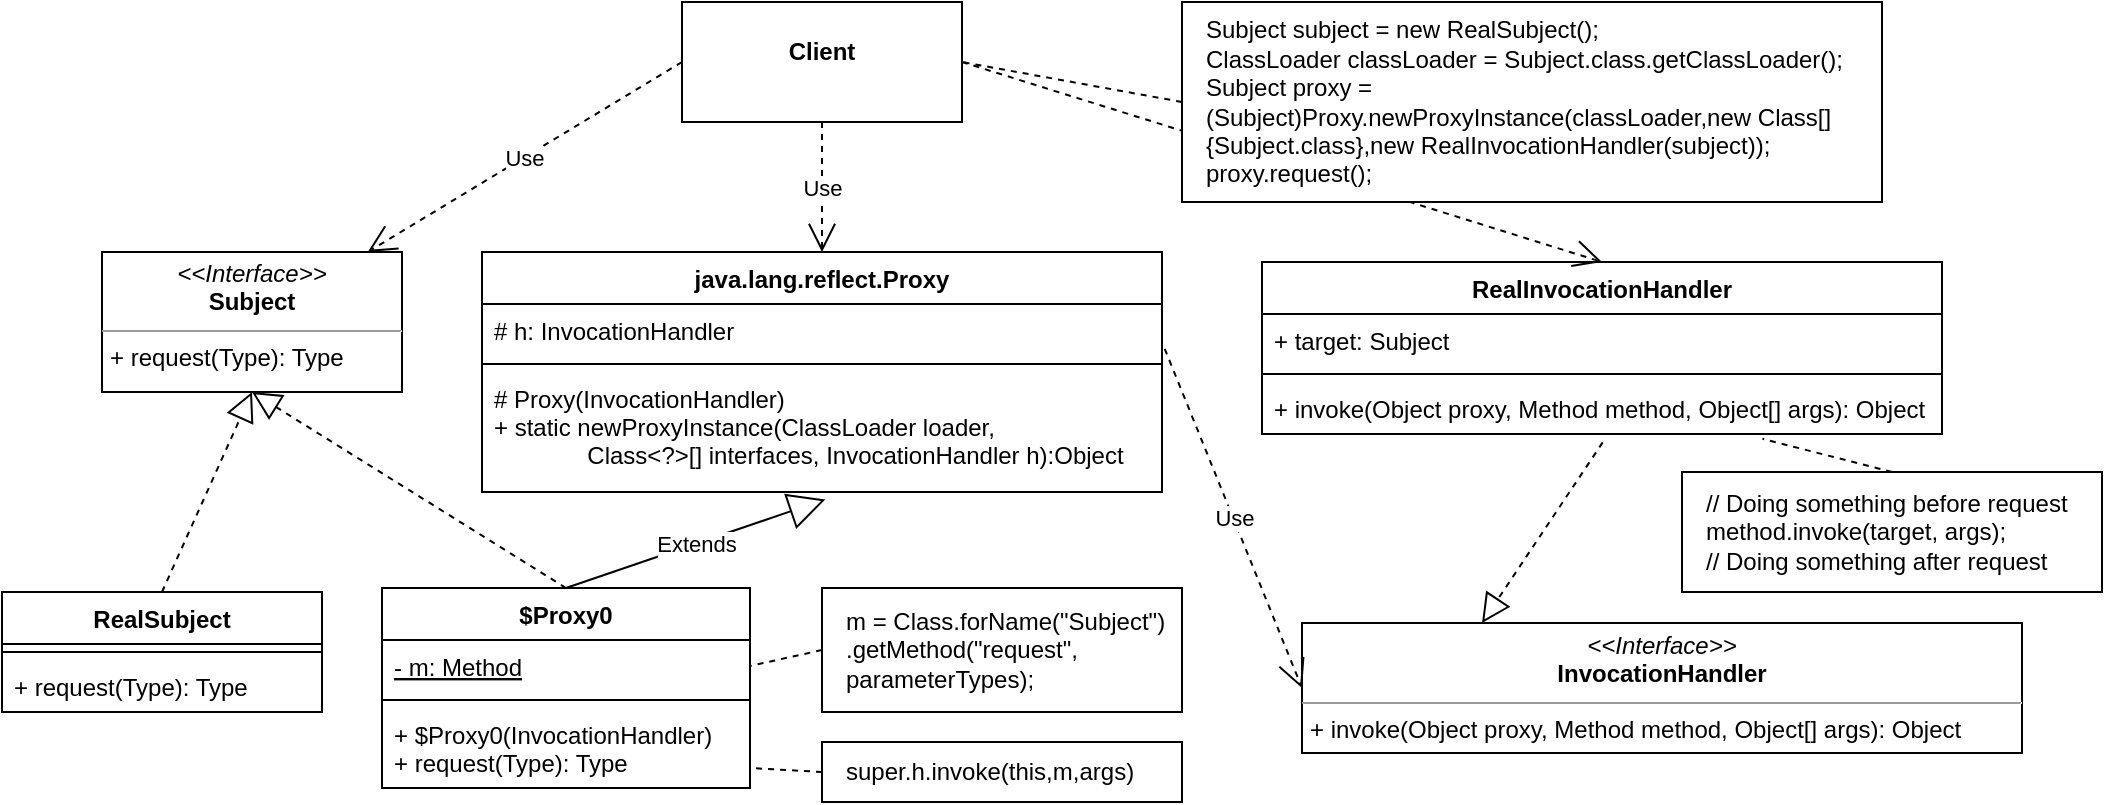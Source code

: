 <mxfile version="13.9.9" type="device"><diagram id="C5RBs43oDa-KdzZeNtuy" name="Page-1"><mxGraphModel dx="1038" dy="607" grid="1" gridSize="10" guides="1" tooltips="1" connect="1" arrows="1" fold="1" page="1" pageScale="1" pageWidth="827" pageHeight="1169" math="0" shadow="0"><root><mxCell id="WIyWlLk6GJQsqaUBKTNV-0"/><mxCell id="WIyWlLk6GJQsqaUBKTNV-1" parent="WIyWlLk6GJQsqaUBKTNV-0"/><mxCell id="XLnNH2dgwt9vYhdY8QGx-0" value="&lt;p style=&quot;margin: 0px ; margin-top: 4px ; text-align: center&quot;&gt;&lt;i&gt;&amp;lt;&amp;lt;Interface&amp;gt;&amp;gt;&lt;/i&gt;&lt;br&gt;&lt;b&gt;Subject&lt;/b&gt;&lt;/p&gt;&lt;hr size=&quot;1&quot;&gt;&lt;p style=&quot;margin: 0px ; margin-left: 4px&quot;&gt;&lt;/p&gt;&lt;p style=&quot;margin: 0px ; margin-left: 4px&quot;&gt;+ request(Type): Type&lt;br&gt;&lt;br&gt;&lt;/p&gt;" style="verticalAlign=top;align=left;overflow=fill;fontSize=12;fontFamily=Helvetica;html=1;" parent="WIyWlLk6GJQsqaUBKTNV-1" vertex="1"><mxGeometry x="150" y="155" width="150" height="70" as="geometry"/></mxCell><mxCell id="XLnNH2dgwt9vYhdY8QGx-1" value="RealSubject" style="swimlane;fontStyle=1;align=center;verticalAlign=top;childLayout=stackLayout;horizontal=1;startSize=26;horizontalStack=0;resizeParent=1;resizeParentMax=0;resizeLast=0;collapsible=1;marginBottom=0;" parent="WIyWlLk6GJQsqaUBKTNV-1" vertex="1"><mxGeometry x="100" y="325" width="160" height="60" as="geometry"/></mxCell><mxCell id="XLnNH2dgwt9vYhdY8QGx-2" value="" style="line;strokeWidth=1;fillColor=none;align=left;verticalAlign=middle;spacingTop=-1;spacingLeft=3;spacingRight=3;rotatable=0;labelPosition=right;points=[];portConstraint=eastwest;" parent="XLnNH2dgwt9vYhdY8QGx-1" vertex="1"><mxGeometry y="26" width="160" height="8" as="geometry"/></mxCell><mxCell id="XLnNH2dgwt9vYhdY8QGx-3" value="+ request(Type): Type" style="text;strokeColor=none;fillColor=none;align=left;verticalAlign=top;spacingLeft=4;spacingRight=4;overflow=hidden;rotatable=0;points=[[0,0.5],[1,0.5]];portConstraint=eastwest;" parent="XLnNH2dgwt9vYhdY8QGx-1" vertex="1"><mxGeometry y="34" width="160" height="26" as="geometry"/></mxCell><mxCell id="XLnNH2dgwt9vYhdY8QGx-4" value="$Proxy0" style="swimlane;fontStyle=1;align=center;verticalAlign=top;childLayout=stackLayout;horizontal=1;startSize=26;horizontalStack=0;resizeParent=1;resizeParentMax=0;resizeLast=0;collapsible=1;marginBottom=0;" parent="WIyWlLk6GJQsqaUBKTNV-1" vertex="1"><mxGeometry x="290" y="323" width="184" height="100" as="geometry"/></mxCell><mxCell id="XLnNH2dgwt9vYhdY8QGx-5" value="- m: Method" style="text;strokeColor=none;fillColor=none;align=left;verticalAlign=top;spacingLeft=4;spacingRight=4;overflow=hidden;rotatable=0;points=[[0,0.5],[1,0.5]];portConstraint=eastwest;fontStyle=4" parent="XLnNH2dgwt9vYhdY8QGx-4" vertex="1"><mxGeometry y="26" width="184" height="26" as="geometry"/></mxCell><mxCell id="XLnNH2dgwt9vYhdY8QGx-6" value="" style="line;strokeWidth=1;fillColor=none;align=left;verticalAlign=middle;spacingTop=-1;spacingLeft=3;spacingRight=3;rotatable=0;labelPosition=right;points=[];portConstraint=eastwest;" parent="XLnNH2dgwt9vYhdY8QGx-4" vertex="1"><mxGeometry y="52" width="184" height="8" as="geometry"/></mxCell><mxCell id="XLnNH2dgwt9vYhdY8QGx-7" value="+ $Proxy0(InvocationHandler)&#10;+ request(Type): Type" style="text;strokeColor=none;fillColor=none;align=left;verticalAlign=top;spacingLeft=4;spacingRight=4;overflow=hidden;rotatable=0;points=[[0,0.5],[1,0.5]];portConstraint=eastwest;" parent="XLnNH2dgwt9vYhdY8QGx-4" vertex="1"><mxGeometry y="60" width="184" height="40" as="geometry"/></mxCell><mxCell id="XLnNH2dgwt9vYhdY8QGx-8" value="" style="endArrow=block;dashed=1;endFill=0;endSize=12;html=1;entryX=0.5;entryY=1;entryDx=0;entryDy=0;exitX=0.5;exitY=0;exitDx=0;exitDy=0;" parent="WIyWlLk6GJQsqaUBKTNV-1" source="XLnNH2dgwt9vYhdY8QGx-1" target="XLnNH2dgwt9vYhdY8QGx-0" edge="1"><mxGeometry width="160" relative="1" as="geometry"><mxPoint x="306" y="410" as="sourcePoint"/><mxPoint x="466" y="410" as="targetPoint"/></mxGeometry></mxCell><mxCell id="XLnNH2dgwt9vYhdY8QGx-9" value="" style="endArrow=block;dashed=1;endFill=0;endSize=12;html=1;entryX=0.5;entryY=1;entryDx=0;entryDy=0;exitX=0.5;exitY=0;exitDx=0;exitDy=0;" parent="WIyWlLk6GJQsqaUBKTNV-1" source="XLnNH2dgwt9vYhdY8QGx-4" target="XLnNH2dgwt9vYhdY8QGx-0" edge="1"><mxGeometry width="160" relative="1" as="geometry"><mxPoint x="136" y="340" as="sourcePoint"/><mxPoint x="281" y="240" as="targetPoint"/></mxGeometry></mxCell><mxCell id="XLnNH2dgwt9vYhdY8QGx-17" value="&lt;p style=&quot;margin: 0px ; margin-top: 4px ; text-align: center&quot;&gt;&lt;br&gt;&lt;b&gt;Client&lt;/b&gt;&lt;/p&gt;" style="verticalAlign=top;align=left;overflow=fill;fontSize=12;fontFamily=Helvetica;html=1;" parent="WIyWlLk6GJQsqaUBKTNV-1" vertex="1"><mxGeometry x="440" y="30" width="140" height="60" as="geometry"/></mxCell><mxCell id="XLnNH2dgwt9vYhdY8QGx-18" value="Use" style="endArrow=open;endSize=12;dashed=1;html=1;exitX=0;exitY=0.5;exitDx=0;exitDy=0;" parent="WIyWlLk6GJQsqaUBKTNV-1" source="XLnNH2dgwt9vYhdY8QGx-17" target="XLnNH2dgwt9vYhdY8QGx-0" edge="1"><mxGeometry width="160" relative="1" as="geometry"><mxPoint x="306" y="420" as="sourcePoint"/><mxPoint x="466" y="420" as="targetPoint"/></mxGeometry></mxCell><mxCell id="XLnNH2dgwt9vYhdY8QGx-22" value="java.lang.reflect.Proxy" style="swimlane;fontStyle=1;align=center;verticalAlign=top;childLayout=stackLayout;horizontal=1;startSize=26;horizontalStack=0;resizeParent=1;resizeParentMax=0;resizeLast=0;collapsible=1;marginBottom=0;" parent="WIyWlLk6GJQsqaUBKTNV-1" vertex="1"><mxGeometry x="340" y="155" width="340" height="120" as="geometry"/></mxCell><mxCell id="XLnNH2dgwt9vYhdY8QGx-23" value="# h: InvocationHandler" style="text;strokeColor=none;fillColor=none;align=left;verticalAlign=top;spacingLeft=4;spacingRight=4;overflow=hidden;rotatable=0;points=[[0,0.5],[1,0.5]];portConstraint=eastwest;" parent="XLnNH2dgwt9vYhdY8QGx-22" vertex="1"><mxGeometry y="26" width="340" height="26" as="geometry"/></mxCell><mxCell id="XLnNH2dgwt9vYhdY8QGx-24" value="" style="line;strokeWidth=1;fillColor=none;align=left;verticalAlign=middle;spacingTop=-1;spacingLeft=3;spacingRight=3;rotatable=0;labelPosition=right;points=[];portConstraint=eastwest;" parent="XLnNH2dgwt9vYhdY8QGx-22" vertex="1"><mxGeometry y="52" width="340" height="8" as="geometry"/></mxCell><mxCell id="XLnNH2dgwt9vYhdY8QGx-25" value="# Proxy(InvocationHandler)&#10;+ static newProxyInstance(ClassLoader loader, &#10;              Class&lt;?&gt;[] interfaces, InvocationHandler h):Object" style="text;strokeColor=none;fillColor=none;align=left;verticalAlign=top;spacingLeft=4;spacingRight=4;overflow=hidden;rotatable=0;points=[[0,0.5],[1,0.5]];portConstraint=eastwest;fontStyle=0" parent="XLnNH2dgwt9vYhdY8QGx-22" vertex="1"><mxGeometry y="60" width="340" height="60" as="geometry"/></mxCell><mxCell id="XLnNH2dgwt9vYhdY8QGx-26" value="Extends" style="endArrow=block;endSize=16;endFill=0;html=1;exitX=0.5;exitY=0;exitDx=0;exitDy=0;entryX=0.505;entryY=1.062;entryDx=0;entryDy=0;entryPerimeter=0;" parent="WIyWlLk6GJQsqaUBKTNV-1" source="XLnNH2dgwt9vYhdY8QGx-4" target="XLnNH2dgwt9vYhdY8QGx-25" edge="1"><mxGeometry width="160" relative="1" as="geometry"><mxPoint x="330" y="220" as="sourcePoint"/><mxPoint x="520" y="340" as="targetPoint"/></mxGeometry></mxCell><mxCell id="XLnNH2dgwt9vYhdY8QGx-27" value="&lt;p style=&quot;margin: 0px ; margin-top: 4px ; text-align: center&quot;&gt;&lt;i&gt;&amp;lt;&amp;lt;Interface&amp;gt;&amp;gt;&lt;/i&gt;&lt;br&gt;&lt;b&gt;InvocationHandler&lt;/b&gt;&lt;br&gt;&lt;/p&gt;&lt;hr size=&quot;1&quot;&gt;&lt;p style=&quot;margin: 0px ; margin-left: 4px&quot;&gt;&lt;/p&gt;&lt;p style=&quot;margin: 0px ; margin-left: 4px&quot;&gt;+ invoke(Object proxy, Method method, Object[] args): Object&lt;br&gt;&lt;/p&gt;" style="verticalAlign=top;align=left;overflow=fill;fontSize=12;fontFamily=Helvetica;html=1;" parent="WIyWlLk6GJQsqaUBKTNV-1" vertex="1"><mxGeometry x="750" y="340.5" width="360" height="65" as="geometry"/></mxCell><mxCell id="XLnNH2dgwt9vYhdY8QGx-28" value="RealInvocationHandler" style="swimlane;fontStyle=1;align=center;verticalAlign=top;childLayout=stackLayout;horizontal=1;startSize=26;horizontalStack=0;resizeParent=1;resizeParentMax=0;resizeLast=0;collapsible=1;marginBottom=0;" parent="WIyWlLk6GJQsqaUBKTNV-1" vertex="1"><mxGeometry x="730" y="160" width="340" height="86" as="geometry"/></mxCell><mxCell id="XLnNH2dgwt9vYhdY8QGx-29" value="+ target: Subject" style="text;strokeColor=none;fillColor=none;align=left;verticalAlign=top;spacingLeft=4;spacingRight=4;overflow=hidden;rotatable=0;points=[[0,0.5],[1,0.5]];portConstraint=eastwest;" parent="XLnNH2dgwt9vYhdY8QGx-28" vertex="1"><mxGeometry y="26" width="340" height="26" as="geometry"/></mxCell><mxCell id="XLnNH2dgwt9vYhdY8QGx-30" value="" style="line;strokeWidth=1;fillColor=none;align=left;verticalAlign=middle;spacingTop=-1;spacingLeft=3;spacingRight=3;rotatable=0;labelPosition=right;points=[];portConstraint=eastwest;" parent="XLnNH2dgwt9vYhdY8QGx-28" vertex="1"><mxGeometry y="52" width="340" height="8" as="geometry"/></mxCell><mxCell id="XLnNH2dgwt9vYhdY8QGx-31" value="+ invoke(Object proxy, Method method, Object[] args): Object" style="text;strokeColor=none;fillColor=none;align=left;verticalAlign=top;spacingLeft=4;spacingRight=4;overflow=hidden;rotatable=0;points=[[0,0.5],[1,0.5]];portConstraint=eastwest;" parent="XLnNH2dgwt9vYhdY8QGx-28" vertex="1"><mxGeometry y="60" width="340" height="26" as="geometry"/></mxCell><mxCell id="med0gYIQpAsOPucPo25u-0" value="&lt;div&gt;super.h.invoke(this,m,args)&lt;/div&gt;" style="rounded=0;whiteSpace=wrap;html=1;align=left;spacingLeft=10;" vertex="1" parent="WIyWlLk6GJQsqaUBKTNV-1"><mxGeometry x="510" y="400" width="180" height="30" as="geometry"/></mxCell><mxCell id="med0gYIQpAsOPucPo25u-1" value="" style="endArrow=none;dashed=1;html=1;exitX=0;exitY=0.5;exitDx=0;exitDy=0;entryX=1.002;entryY=0.75;entryDx=0;entryDy=0;entryPerimeter=0;" edge="1" parent="WIyWlLk6GJQsqaUBKTNV-1" source="med0gYIQpAsOPucPo25u-0" target="XLnNH2dgwt9vYhdY8QGx-7"><mxGeometry width="50" height="50" relative="1" as="geometry"><mxPoint x="500" y="340" as="sourcePoint"/><mxPoint x="480" y="416" as="targetPoint"/></mxGeometry></mxCell><mxCell id="med0gYIQpAsOPucPo25u-2" value="&lt;div&gt;m = Class.forName(&quot;Subject&quot;)&lt;/div&gt;&lt;div&gt;.getMethod(&quot;request&quot;, parameterTypes);&lt;/div&gt;" style="rounded=0;whiteSpace=wrap;html=1;align=left;spacingLeft=10;" vertex="1" parent="WIyWlLk6GJQsqaUBKTNV-1"><mxGeometry x="510" y="323" width="180" height="62" as="geometry"/></mxCell><mxCell id="med0gYIQpAsOPucPo25u-3" value="" style="endArrow=none;dashed=1;html=1;entryX=1;entryY=0.5;entryDx=0;entryDy=0;exitX=0;exitY=0.5;exitDx=0;exitDy=0;" edge="1" parent="WIyWlLk6GJQsqaUBKTNV-1" source="med0gYIQpAsOPucPo25u-2" target="XLnNH2dgwt9vYhdY8QGx-5"><mxGeometry width="50" height="50" relative="1" as="geometry"><mxPoint x="500" y="320" as="sourcePoint"/><mxPoint x="550" y="270" as="targetPoint"/></mxGeometry></mxCell><mxCell id="med0gYIQpAsOPucPo25u-4" value="" style="endArrow=block;dashed=1;endFill=0;endSize=12;html=1;entryX=0.25;entryY=0;entryDx=0;entryDy=0;exitX=0.501;exitY=1.162;exitDx=0;exitDy=0;exitPerimeter=0;" edge="1" parent="WIyWlLk6GJQsqaUBKTNV-1" source="XLnNH2dgwt9vYhdY8QGx-31" target="XLnNH2dgwt9vYhdY8QGx-27"><mxGeometry width="160" relative="1" as="geometry"><mxPoint x="440" y="300" as="sourcePoint"/><mxPoint x="600" y="300" as="targetPoint"/></mxGeometry></mxCell><mxCell id="med0gYIQpAsOPucPo25u-6" value="Use" style="endArrow=open;endSize=12;dashed=1;html=1;exitX=1.004;exitY=0.862;exitDx=0;exitDy=0;exitPerimeter=0;entryX=0;entryY=0.5;entryDx=0;entryDy=0;" edge="1" parent="WIyWlLk6GJQsqaUBKTNV-1" source="XLnNH2dgwt9vYhdY8QGx-23" target="XLnNH2dgwt9vYhdY8QGx-27"><mxGeometry width="160" relative="1" as="geometry"><mxPoint x="820" y="300" as="sourcePoint"/><mxPoint x="980" y="300" as="targetPoint"/></mxGeometry></mxCell><mxCell id="med0gYIQpAsOPucPo25u-7" value="Use" style="endArrow=open;endSize=12;dashed=1;html=1;exitX=0.5;exitY=1;exitDx=0;exitDy=0;" edge="1" parent="WIyWlLk6GJQsqaUBKTNV-1" source="XLnNH2dgwt9vYhdY8QGx-17" target="XLnNH2dgwt9vYhdY8QGx-22"><mxGeometry width="160" relative="1" as="geometry"><mxPoint x="450" y="70" as="sourcePoint"/><mxPoint x="292.885" y="165" as="targetPoint"/></mxGeometry></mxCell><mxCell id="med0gYIQpAsOPucPo25u-8" value="Use" style="endArrow=open;endSize=12;dashed=1;html=1;exitX=1;exitY=0.5;exitDx=0;exitDy=0;entryX=0.5;entryY=0;entryDx=0;entryDy=0;" edge="1" parent="WIyWlLk6GJQsqaUBKTNV-1" source="XLnNH2dgwt9vYhdY8QGx-17" target="XLnNH2dgwt9vYhdY8QGx-28"><mxGeometry width="160" relative="1" as="geometry"><mxPoint x="520" y="100" as="sourcePoint"/><mxPoint x="520" y="165" as="targetPoint"/></mxGeometry></mxCell><mxCell id="med0gYIQpAsOPucPo25u-9" value="Subject subject = new RealSubject();&lt;br&gt;ClassLoader classLoader = Subject.class.getClassLoader();&lt;br&gt;Subject proxy = (Subject)Proxy.newProxyInstance(classLoader,new Class[]{Subject.class},new RealInvocationHandler(subject));&lt;br&gt;proxy.request();" style="rounded=0;whiteSpace=wrap;html=1;align=left;spacingLeft=10;" vertex="1" parent="WIyWlLk6GJQsqaUBKTNV-1"><mxGeometry x="690" y="30" width="350" height="100" as="geometry"/></mxCell><mxCell id="med0gYIQpAsOPucPo25u-10" value="" style="endArrow=none;dashed=1;html=1;entryX=1;entryY=0.5;entryDx=0;entryDy=0;exitX=0;exitY=0.5;exitDx=0;exitDy=0;" edge="1" parent="WIyWlLk6GJQsqaUBKTNV-1" source="med0gYIQpAsOPucPo25u-9" target="XLnNH2dgwt9vYhdY8QGx-17"><mxGeometry width="50" height="50" relative="1" as="geometry"><mxPoint x="520" y="364" as="sourcePoint"/><mxPoint x="484" y="372" as="targetPoint"/></mxGeometry></mxCell><mxCell id="med0gYIQpAsOPucPo25u-11" value="&lt;div&gt;// Doing something before request&amp;nbsp;&lt;/div&gt;&lt;div&gt;&lt;span&gt;&#9;&#9;&lt;/span&gt;method.invoke(target, args);&lt;/div&gt;&lt;div&gt;&lt;span&gt;&#9;&#9;&lt;/span&gt;// Doing something after request&lt;/div&gt;" style="rounded=0;whiteSpace=wrap;html=1;align=left;spacingLeft=10;" vertex="1" parent="WIyWlLk6GJQsqaUBKTNV-1"><mxGeometry x="940" y="265" width="210" height="60" as="geometry"/></mxCell><mxCell id="med0gYIQpAsOPucPo25u-12" value="" style="endArrow=none;dashed=1;html=1;exitX=0.5;exitY=0;exitDx=0;exitDy=0;entryX=0.736;entryY=1.092;entryDx=0;entryDy=0;entryPerimeter=0;" edge="1" parent="WIyWlLk6GJQsqaUBKTNV-1" source="med0gYIQpAsOPucPo25u-11" target="XLnNH2dgwt9vYhdY8QGx-31"><mxGeometry width="50" height="50" relative="1" as="geometry"><mxPoint x="520" y="425" as="sourcePoint"/><mxPoint x="484.368" y="423" as="targetPoint"/></mxGeometry></mxCell></root></mxGraphModel></diagram></mxfile>